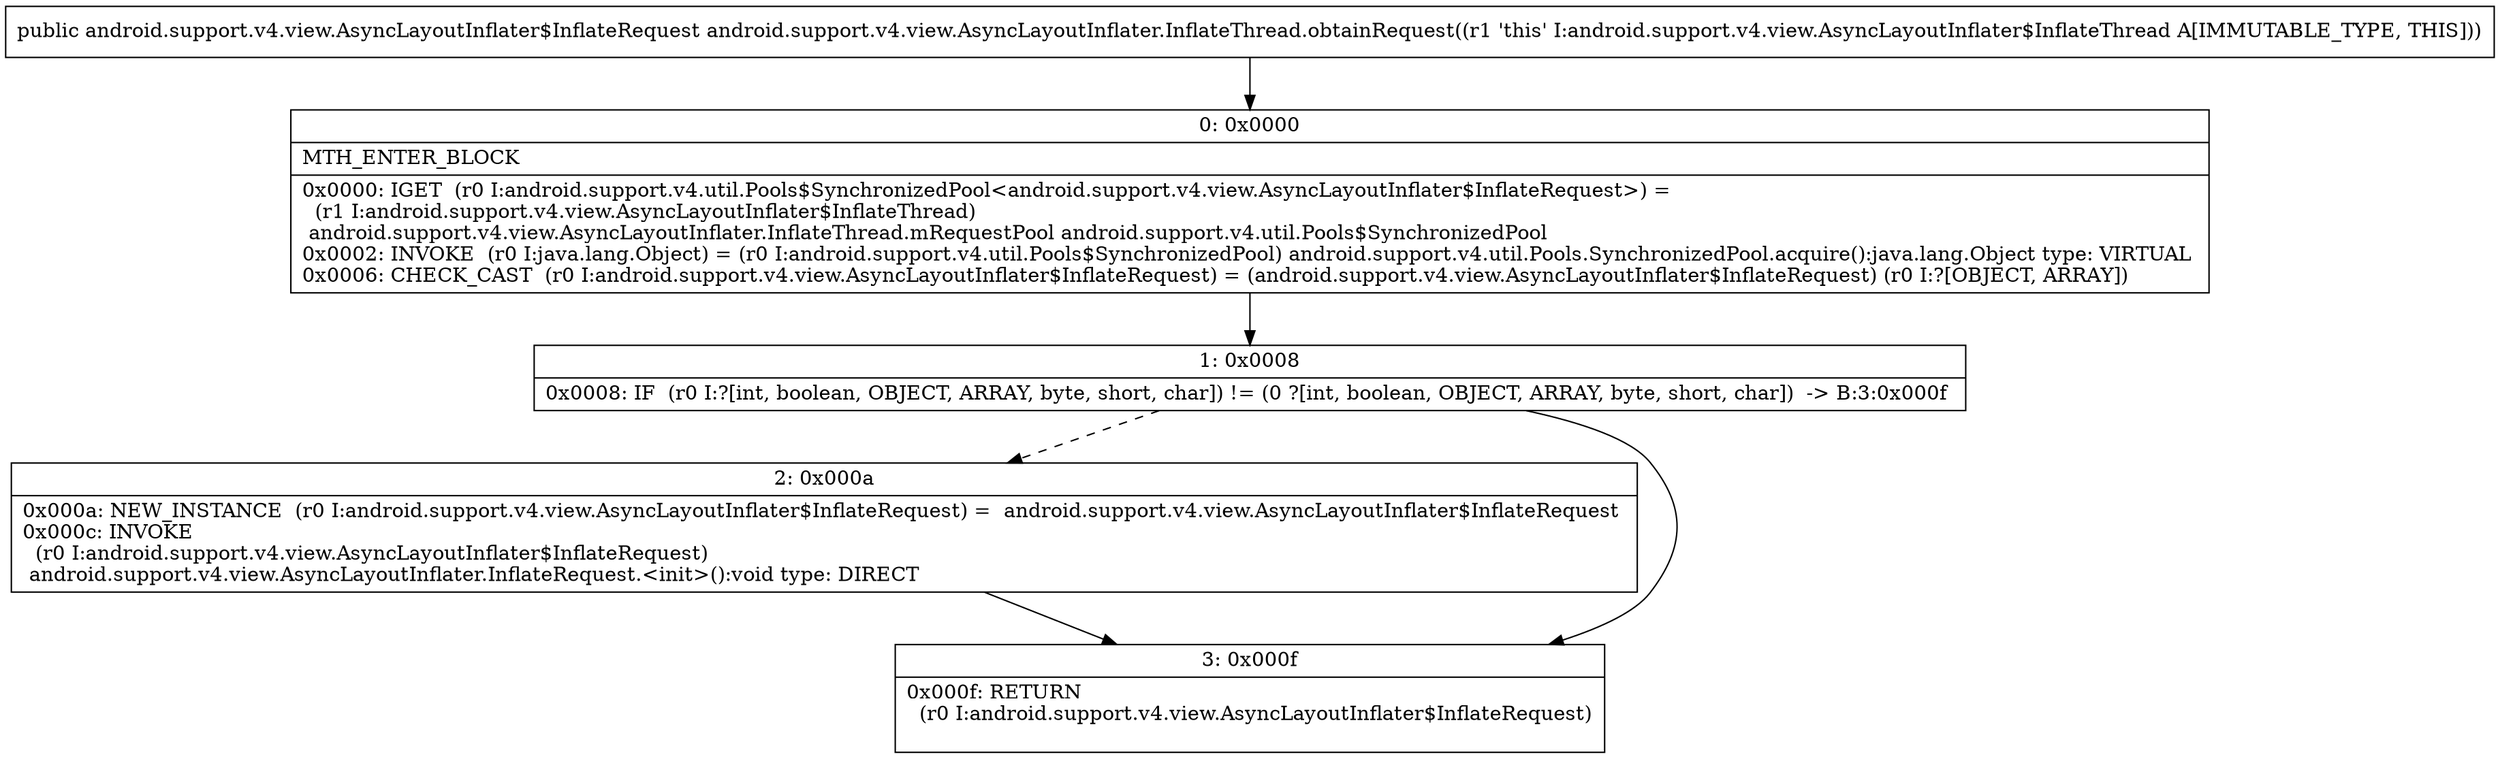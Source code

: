 digraph "CFG forandroid.support.v4.view.AsyncLayoutInflater.InflateThread.obtainRequest()Landroid\/support\/v4\/view\/AsyncLayoutInflater$InflateRequest;" {
Node_0 [shape=record,label="{0\:\ 0x0000|MTH_ENTER_BLOCK\l|0x0000: IGET  (r0 I:android.support.v4.util.Pools$SynchronizedPool\<android.support.v4.view.AsyncLayoutInflater$InflateRequest\>) = \l  (r1 I:android.support.v4.view.AsyncLayoutInflater$InflateThread)\l android.support.v4.view.AsyncLayoutInflater.InflateThread.mRequestPool android.support.v4.util.Pools$SynchronizedPool \l0x0002: INVOKE  (r0 I:java.lang.Object) = (r0 I:android.support.v4.util.Pools$SynchronizedPool) android.support.v4.util.Pools.SynchronizedPool.acquire():java.lang.Object type: VIRTUAL \l0x0006: CHECK_CAST  (r0 I:android.support.v4.view.AsyncLayoutInflater$InflateRequest) = (android.support.v4.view.AsyncLayoutInflater$InflateRequest) (r0 I:?[OBJECT, ARRAY]) \l}"];
Node_1 [shape=record,label="{1\:\ 0x0008|0x0008: IF  (r0 I:?[int, boolean, OBJECT, ARRAY, byte, short, char]) != (0 ?[int, boolean, OBJECT, ARRAY, byte, short, char])  \-\> B:3:0x000f \l}"];
Node_2 [shape=record,label="{2\:\ 0x000a|0x000a: NEW_INSTANCE  (r0 I:android.support.v4.view.AsyncLayoutInflater$InflateRequest) =  android.support.v4.view.AsyncLayoutInflater$InflateRequest \l0x000c: INVOKE  \l  (r0 I:android.support.v4.view.AsyncLayoutInflater$InflateRequest)\l android.support.v4.view.AsyncLayoutInflater.InflateRequest.\<init\>():void type: DIRECT \l}"];
Node_3 [shape=record,label="{3\:\ 0x000f|0x000f: RETURN  \l  (r0 I:android.support.v4.view.AsyncLayoutInflater$InflateRequest)\l \l}"];
MethodNode[shape=record,label="{public android.support.v4.view.AsyncLayoutInflater$InflateRequest android.support.v4.view.AsyncLayoutInflater.InflateThread.obtainRequest((r1 'this' I:android.support.v4.view.AsyncLayoutInflater$InflateThread A[IMMUTABLE_TYPE, THIS])) }"];
MethodNode -> Node_0;
Node_0 -> Node_1;
Node_1 -> Node_2[style=dashed];
Node_1 -> Node_3;
Node_2 -> Node_3;
}

